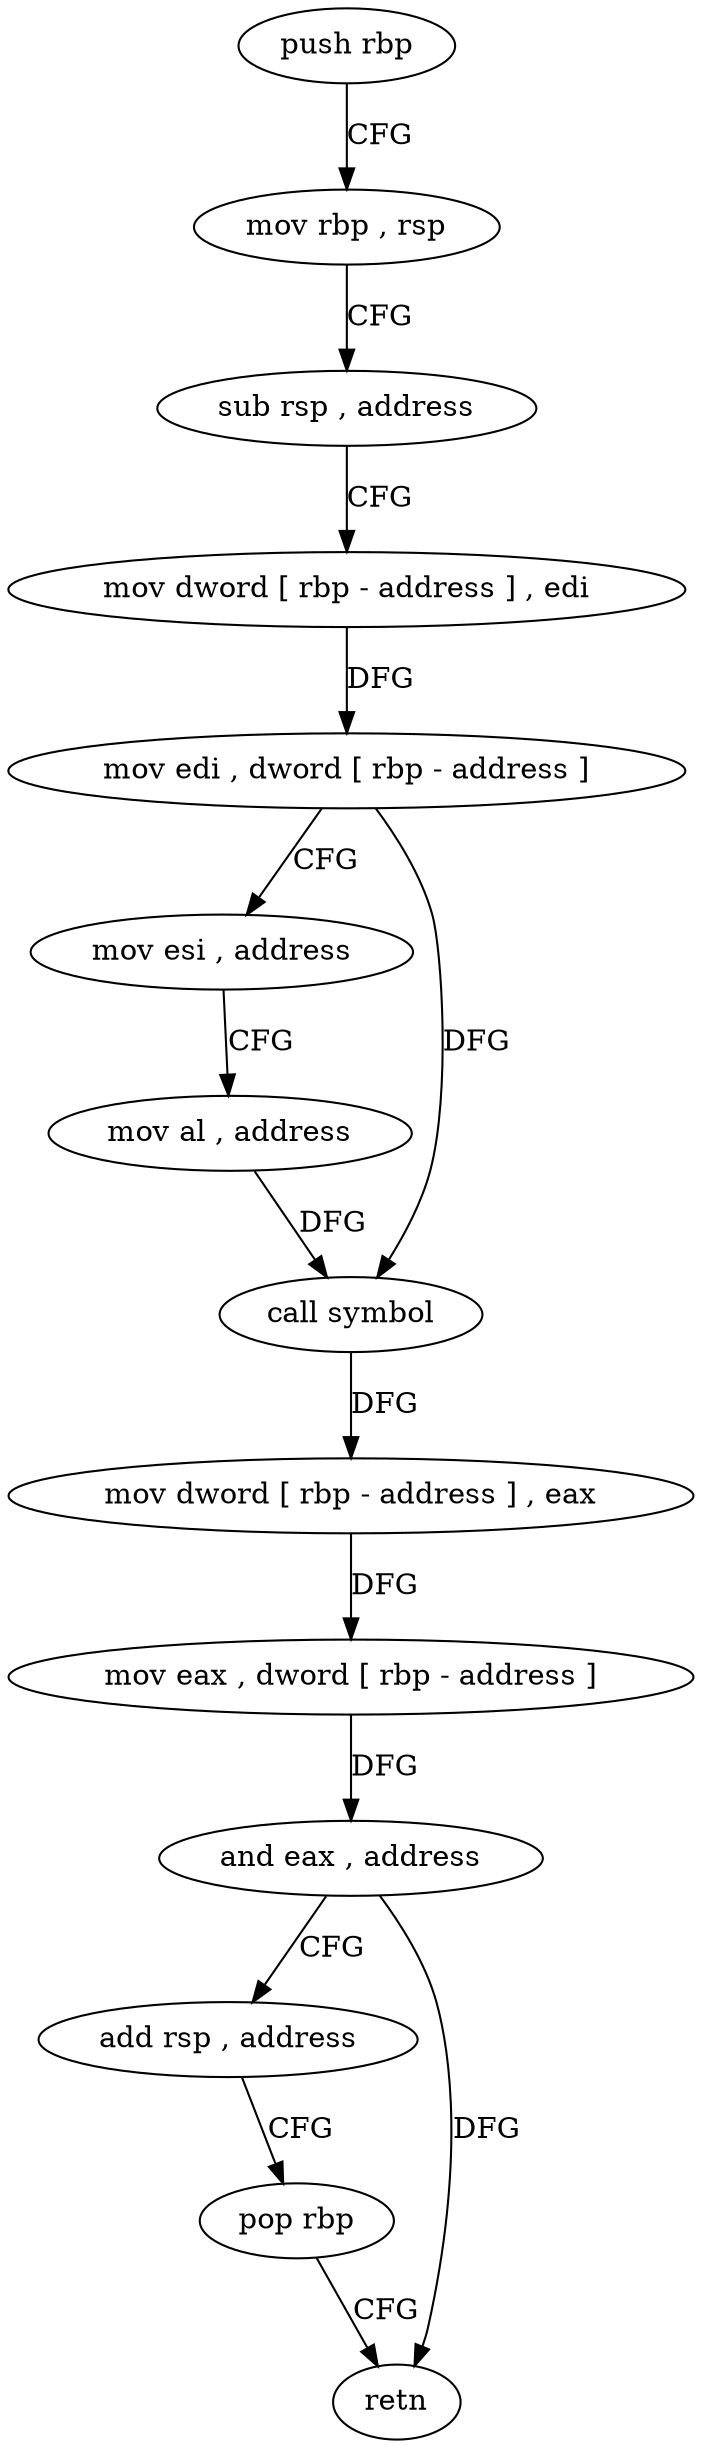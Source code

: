 digraph "func" {
"4295856" [label = "push rbp" ]
"4295857" [label = "mov rbp , rsp" ]
"4295860" [label = "sub rsp , address" ]
"4295864" [label = "mov dword [ rbp - address ] , edi" ]
"4295867" [label = "mov edi , dword [ rbp - address ]" ]
"4295870" [label = "mov esi , address" ]
"4295875" [label = "mov al , address" ]
"4295877" [label = "call symbol" ]
"4295882" [label = "mov dword [ rbp - address ] , eax" ]
"4295885" [label = "mov eax , dword [ rbp - address ]" ]
"4295888" [label = "and eax , address" ]
"4295891" [label = "add rsp , address" ]
"4295895" [label = "pop rbp" ]
"4295896" [label = "retn" ]
"4295856" -> "4295857" [ label = "CFG" ]
"4295857" -> "4295860" [ label = "CFG" ]
"4295860" -> "4295864" [ label = "CFG" ]
"4295864" -> "4295867" [ label = "DFG" ]
"4295867" -> "4295870" [ label = "CFG" ]
"4295867" -> "4295877" [ label = "DFG" ]
"4295870" -> "4295875" [ label = "CFG" ]
"4295875" -> "4295877" [ label = "DFG" ]
"4295877" -> "4295882" [ label = "DFG" ]
"4295882" -> "4295885" [ label = "DFG" ]
"4295885" -> "4295888" [ label = "DFG" ]
"4295888" -> "4295891" [ label = "CFG" ]
"4295888" -> "4295896" [ label = "DFG" ]
"4295891" -> "4295895" [ label = "CFG" ]
"4295895" -> "4295896" [ label = "CFG" ]
}
